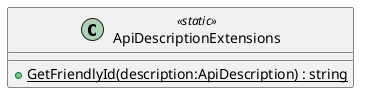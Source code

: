 @startuml
class ApiDescriptionExtensions <<static>> {
    + {static} GetFriendlyId(description:ApiDescription) : string
}
@enduml

